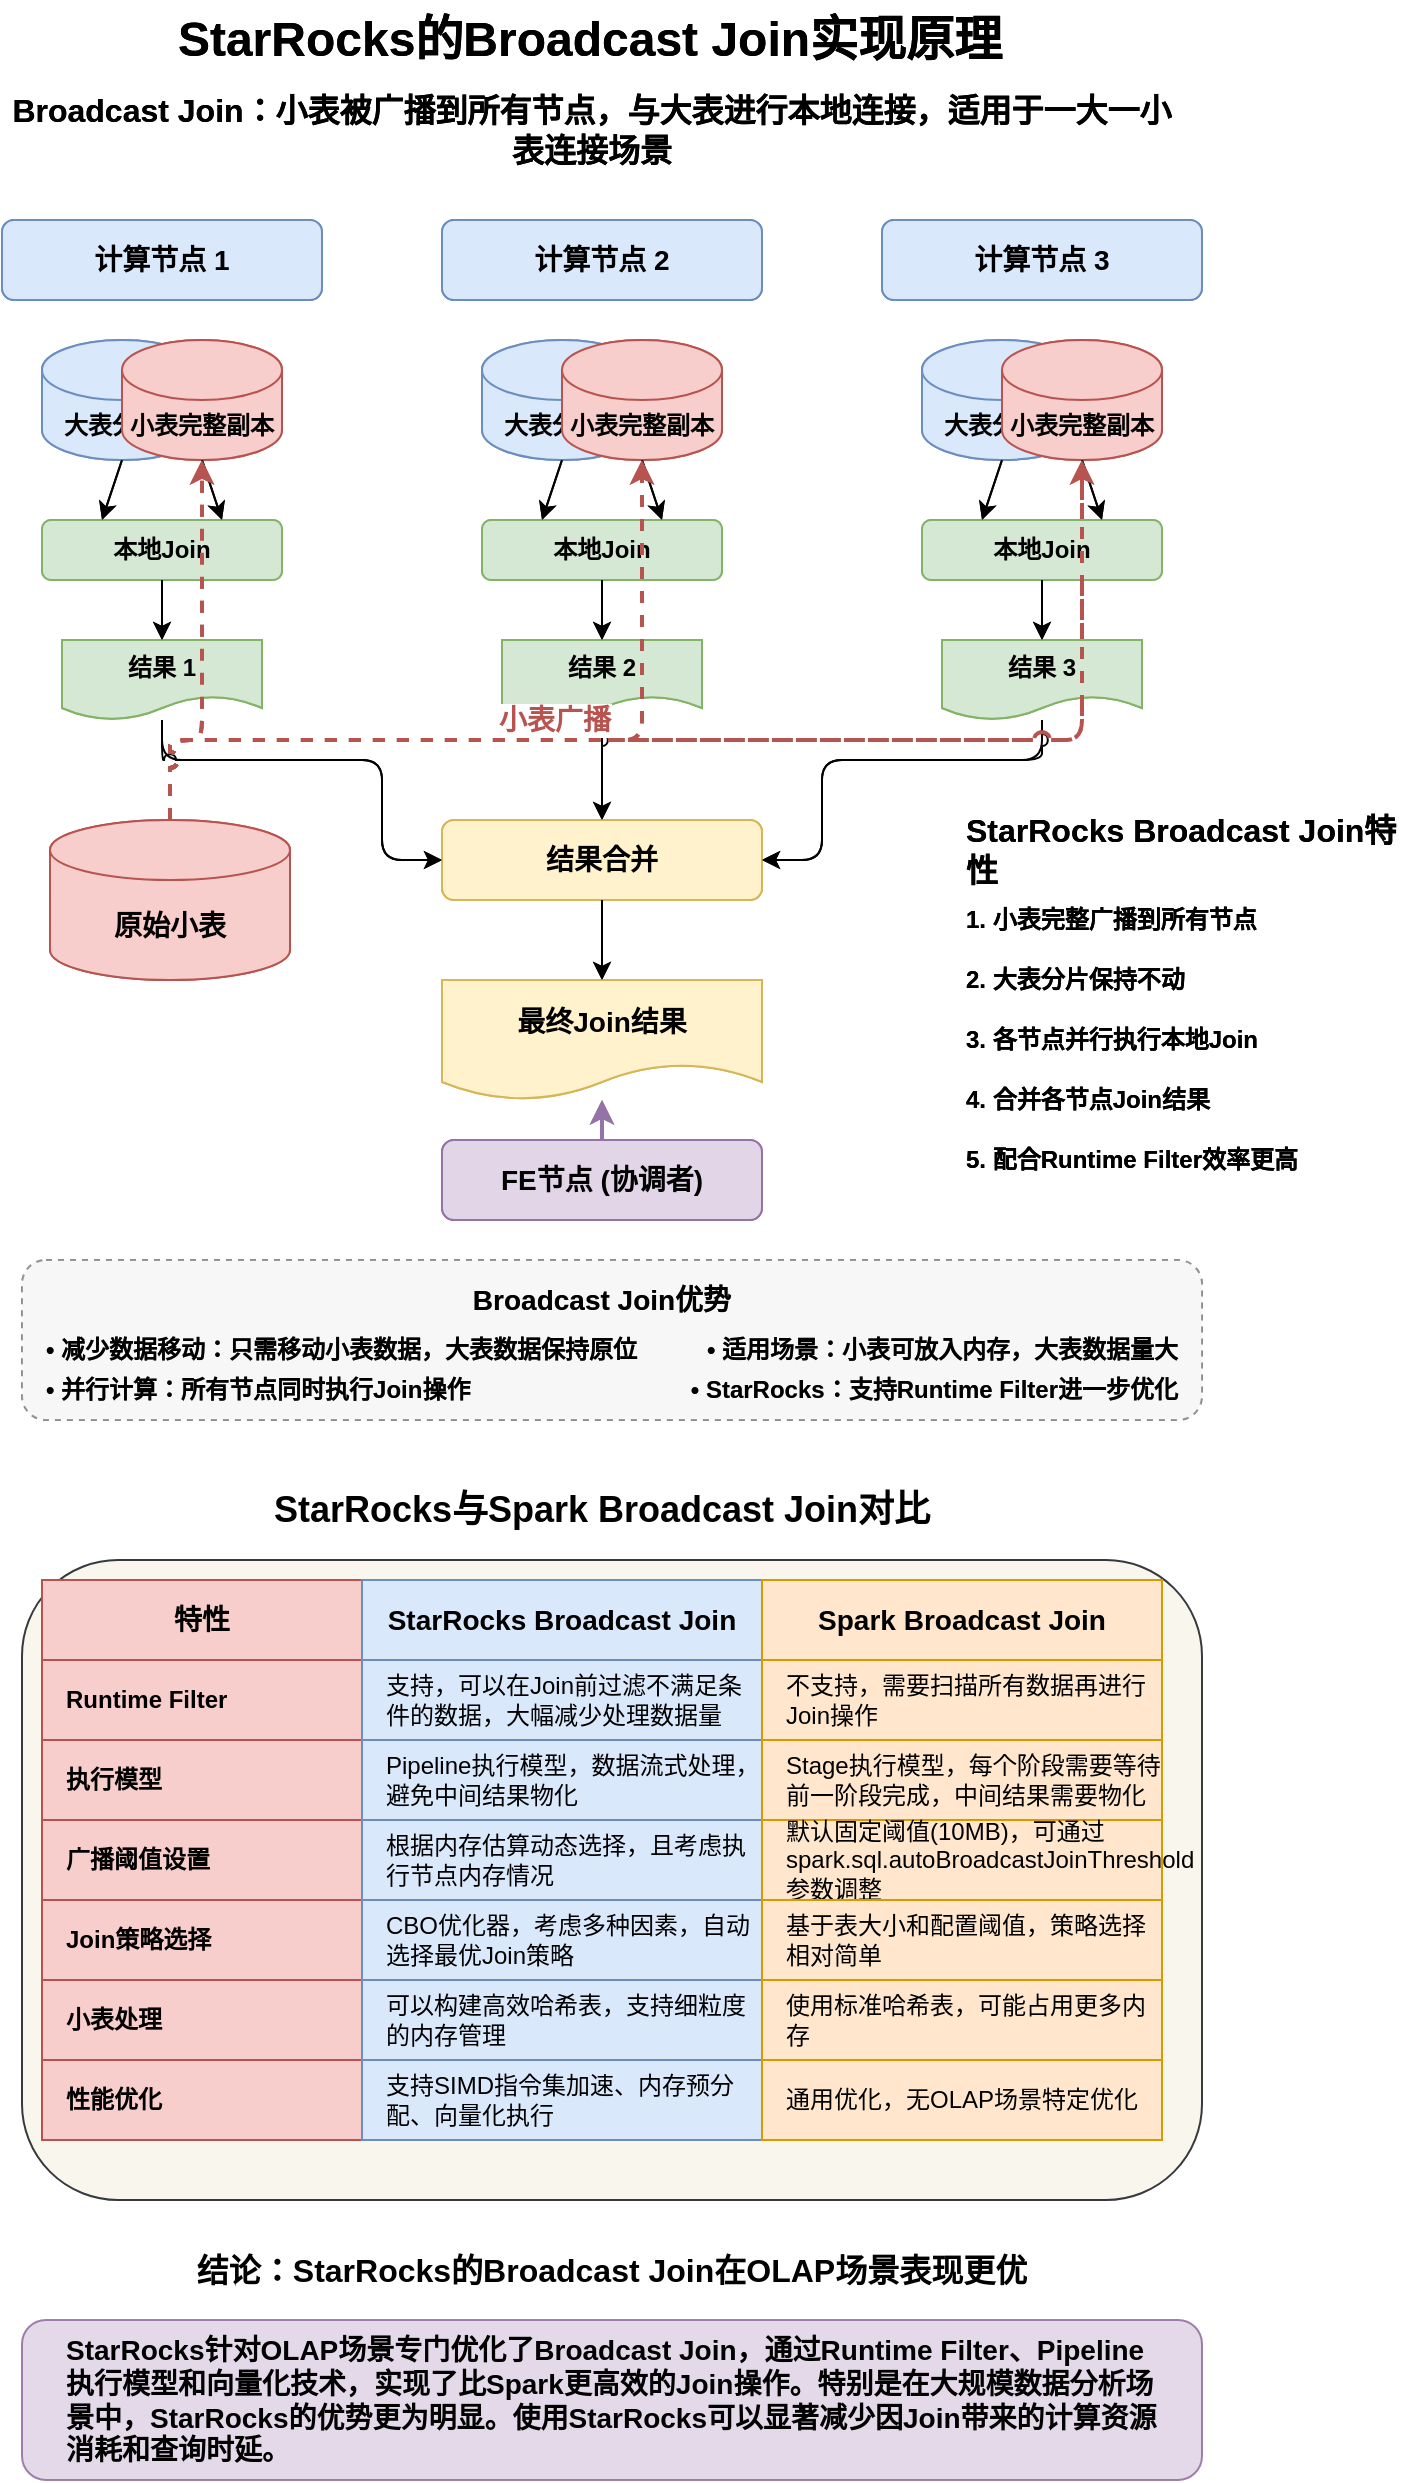 <mxfile version="26.1.1">
  <diagram name="第 1 页" id="f_q8jonJGMMDb7uvusDS">
    <mxGraphModel dx="1434" dy="738" grid="1" gridSize="10" guides="1" tooltips="1" connect="1" arrows="1" fold="1" page="1" pageScale="1" pageWidth="827" pageHeight="1169" math="0" shadow="0">
      <root>
        <mxCell id="0" />
        <mxCell id="1" parent="0" />
        <mxCell id="v4V2bk7UrZ35Li7XXG10-1" value="StarRocks的Broadcast Join实现原理" style="text;html=1;strokeColor=none;fillColor=none;align=center;verticalAlign=middle;whiteSpace=wrap;rounded=0;fontSize=24;fontStyle=1" vertex="1" parent="1">
          <mxGeometry x="164" y="30" width="500" height="40" as="geometry" />
        </mxCell>
        <mxCell id="v4V2bk7UrZ35Li7XXG10-2" value="Broadcast Join：小表被广播到所有节点，与大表进行本地连接，适用于一大一小表连接场景" style="text;html=1;strokeColor=none;fillColor=none;align=center;verticalAlign=middle;whiteSpace=wrap;rounded=0;fontSize=16;fontStyle=1" vertex="1" parent="1">
          <mxGeometry x="120" y="80" width="590" height="30" as="geometry" />
        </mxCell>
        <mxCell id="v4V2bk7UrZ35Li7XXG10-3" value="计算节点 1" style="rounded=1;whiteSpace=wrap;html=1;fillColor=#dae8fc;strokeColor=#6c8ebf;fontSize=14;fontStyle=1" vertex="1" parent="1">
          <mxGeometry x="120" y="140" width="160" height="40" as="geometry" />
        </mxCell>
        <mxCell id="v4V2bk7UrZ35Li7XXG10-4" value="大表分片 1" style="shape=cylinder3;whiteSpace=wrap;html=1;boundedLbl=1;backgroundOutline=1;size=15;fillColor=#dae8fc;strokeColor=#6c8ebf;fontSize=12;fontStyle=1" vertex="1" parent="1">
          <mxGeometry x="140" y="200" width="80" height="60" as="geometry" />
        </mxCell>
        <mxCell id="v4V2bk7UrZ35Li7XXG10-5" value="小表完整副本" style="shape=cylinder3;whiteSpace=wrap;html=1;boundedLbl=1;backgroundOutline=1;size=15;fillColor=#f8cecc;strokeColor=#b85450;fontSize=12;fontStyle=1" vertex="1" parent="1">
          <mxGeometry x="180" y="200" width="80" height="60" as="geometry" />
        </mxCell>
        <mxCell id="v4V2bk7UrZ35Li7XXG10-6" value="本地Join" style="rounded=1;whiteSpace=wrap;html=1;fillColor=#d5e8d4;strokeColor=#82b366;fontSize=12;fontStyle=1" vertex="1" parent="1">
          <mxGeometry x="140" y="290" width="120" height="30" as="geometry" />
        </mxCell>
        <mxCell id="v4V2bk7UrZ35Li7XXG10-7" value="结果 1" style="shape=document;whiteSpace=wrap;html=1;boundedLbl=1;fillColor=#d5e8d4;strokeColor=#82b366;fontSize=12;fontStyle=1" vertex="1" parent="1">
          <mxGeometry x="150" y="350" width="100" height="40" as="geometry" />
        </mxCell>
        <mxCell id="v4V2bk7UrZ35Li7XXG10-8" value="计算节点 2" style="rounded=1;whiteSpace=wrap;html=1;fillColor=#dae8fc;strokeColor=#6c8ebf;fontSize=14;fontStyle=1" vertex="1" parent="1">
          <mxGeometry x="340" y="140" width="160" height="40" as="geometry" />
        </mxCell>
        <mxCell id="v4V2bk7UrZ35Li7XXG10-9" value="大表分片 2" style="shape=cylinder3;whiteSpace=wrap;html=1;boundedLbl=1;backgroundOutline=1;size=15;fillColor=#dae8fc;strokeColor=#6c8ebf;fontSize=12;fontStyle=1" vertex="1" parent="1">
          <mxGeometry x="360" y="200" width="80" height="60" as="geometry" />
        </mxCell>
        <mxCell id="v4V2bk7UrZ35Li7XXG10-10" value="小表完整副本" style="shape=cylinder3;whiteSpace=wrap;html=1;boundedLbl=1;backgroundOutline=1;size=15;fillColor=#f8cecc;strokeColor=#b85450;fontSize=12;fontStyle=1" vertex="1" parent="1">
          <mxGeometry x="400" y="200" width="80" height="60" as="geometry" />
        </mxCell>
        <mxCell id="v4V2bk7UrZ35Li7XXG10-11" value="本地Join" style="rounded=1;whiteSpace=wrap;html=1;fillColor=#d5e8d4;strokeColor=#82b366;fontSize=12;fontStyle=1" vertex="1" parent="1">
          <mxGeometry x="360" y="290" width="120" height="30" as="geometry" />
        </mxCell>
        <mxCell id="v4V2bk7UrZ35Li7XXG10-12" value="结果 2" style="shape=document;whiteSpace=wrap;html=1;boundedLbl=1;fillColor=#d5e8d4;strokeColor=#82b366;fontSize=12;fontStyle=1" vertex="1" parent="1">
          <mxGeometry x="370" y="350" width="100" height="40" as="geometry" />
        </mxCell>
        <mxCell id="v4V2bk7UrZ35Li7XXG10-13" value="计算节点 3" style="rounded=1;whiteSpace=wrap;html=1;fillColor=#dae8fc;strokeColor=#6c8ebf;fontSize=14;fontStyle=1" vertex="1" parent="1">
          <mxGeometry x="560" y="140" width="160" height="40" as="geometry" />
        </mxCell>
        <mxCell id="v4V2bk7UrZ35Li7XXG10-14" value="大表分片 3" style="shape=cylinder3;whiteSpace=wrap;html=1;boundedLbl=1;backgroundOutline=1;size=15;fillColor=#dae8fc;strokeColor=#6c8ebf;fontSize=12;fontStyle=1" vertex="1" parent="1">
          <mxGeometry x="580" y="200" width="80" height="60" as="geometry" />
        </mxCell>
        <mxCell id="v4V2bk7UrZ35Li7XXG10-15" value="小表完整副本" style="shape=cylinder3;whiteSpace=wrap;html=1;boundedLbl=1;backgroundOutline=1;size=15;fillColor=#f8cecc;strokeColor=#b85450;fontSize=12;fontStyle=1" vertex="1" parent="1">
          <mxGeometry x="620" y="200" width="80" height="60" as="geometry" />
        </mxCell>
        <mxCell id="v4V2bk7UrZ35Li7XXG10-16" value="本地Join" style="rounded=1;whiteSpace=wrap;html=1;fillColor=#d5e8d4;strokeColor=#82b366;fontSize=12;fontStyle=1" vertex="1" parent="1">
          <mxGeometry x="580" y="290" width="120" height="30" as="geometry" />
        </mxCell>
        <mxCell id="v4V2bk7UrZ35Li7XXG10-17" value="结果 3" style="shape=document;whiteSpace=wrap;html=1;boundedLbl=1;fillColor=#d5e8d4;strokeColor=#82b366;fontSize=12;fontStyle=1" vertex="1" parent="1">
          <mxGeometry x="590" y="350" width="100" height="40" as="geometry" />
        </mxCell>
        <mxCell id="v4V2bk7UrZ35Li7XXG10-18" value="结果合并" style="rounded=1;whiteSpace=wrap;html=1;fillColor=#fff2cc;strokeColor=#d6b656;fontSize=14;fontStyle=1" vertex="1" parent="1">
          <mxGeometry x="340" y="440" width="160" height="40" as="geometry" />
        </mxCell>
        <mxCell id="v4V2bk7UrZ35Li7XXG10-19" value="最终Join结果" style="shape=document;whiteSpace=wrap;html=1;boundedLbl=1;fillColor=#fff2cc;strokeColor=#d6b656;fontSize=14;fontStyle=1" vertex="1" parent="1">
          <mxGeometry x="340" y="520" width="160" height="60" as="geometry" />
        </mxCell>
        <mxCell id="v4V2bk7UrZ35Li7XXG10-20" value="FE节点 (协调者)" style="rounded=1;whiteSpace=wrap;html=1;fillColor=#e1d5e7;strokeColor=#9673a6;fontSize=14;fontStyle=1" vertex="1" parent="1">
          <mxGeometry x="340" y="600" width="160" height="40" as="geometry" />
        </mxCell>
        <mxCell id="v4V2bk7UrZ35Li7XXG10-21" value="原始小表" style="shape=cylinder3;whiteSpace=wrap;html=1;boundedLbl=1;backgroundOutline=1;size=15;fillColor=#f8cecc;strokeColor=#b85450;fontSize=14;fontStyle=1" vertex="1" parent="1">
          <mxGeometry x="144" y="440" width="120" height="80" as="geometry" />
        </mxCell>
        <mxCell id="v4V2bk7UrZ35Li7XXG10-22" value="" style="endArrow=classic;html=1;rounded=1;exitX=0.5;exitY=1;exitDx=0;exitDy=0;exitPerimeter=0;entryX=0.25;entryY=0;entryDx=0;entryDy=0;jumpStyle=arc;jumpSize=6;" edge="1" source="v4V2bk7UrZ35Li7XXG10-4" target="v4V2bk7UrZ35Li7XXG10-6" parent="1">
          <mxGeometry width="50" height="50" relative="1" as="geometry">
            <mxPoint x="390" y="320" as="sourcePoint" />
            <mxPoint x="440" y="270" as="targetPoint" />
          </mxGeometry>
        </mxCell>
        <mxCell id="v4V2bk7UrZ35Li7XXG10-23" value="" style="endArrow=classic;html=1;rounded=1;exitX=0.5;exitY=1;exitDx=0;exitDy=0;exitPerimeter=0;entryX=0.75;entryY=0;entryDx=0;entryDy=0;jumpStyle=arc;jumpSize=6;" edge="1" source="v4V2bk7UrZ35Li7XXG10-5" target="v4V2bk7UrZ35Li7XXG10-6" parent="1">
          <mxGeometry width="50" height="50" relative="1" as="geometry">
            <mxPoint x="190" y="270" as="sourcePoint" />
            <mxPoint x="180" y="300" as="targetPoint" />
          </mxGeometry>
        </mxCell>
        <mxCell id="v4V2bk7UrZ35Li7XXG10-24" value="" style="endArrow=classic;html=1;rounded=1;exitX=0.5;exitY=1;exitDx=0;exitDy=0;entryX=0.5;entryY=0;entryDx=0;entryDy=0;jumpStyle=arc;jumpSize=6;" edge="1" source="v4V2bk7UrZ35Li7XXG10-6" target="v4V2bk7UrZ35Li7XXG10-7" parent="1">
          <mxGeometry width="50" height="50" relative="1" as="geometry">
            <mxPoint x="190" y="270" as="sourcePoint" />
            <mxPoint x="180" y="300" as="targetPoint" />
          </mxGeometry>
        </mxCell>
        <mxCell id="v4V2bk7UrZ35Li7XXG10-25" value="" style="endArrow=classic;html=1;rounded=1;exitX=0.5;exitY=1;exitDx=0;exitDy=0;exitPerimeter=0;entryX=0.25;entryY=0;entryDx=0;entryDy=0;jumpStyle=arc;jumpSize=6;" edge="1" source="v4V2bk7UrZ35Li7XXG10-9" target="v4V2bk7UrZ35Li7XXG10-11" parent="1">
          <mxGeometry width="50" height="50" relative="1" as="geometry">
            <mxPoint x="190" y="270" as="sourcePoint" />
            <mxPoint x="180" y="300" as="targetPoint" />
          </mxGeometry>
        </mxCell>
        <mxCell id="v4V2bk7UrZ35Li7XXG10-26" value="" style="endArrow=classic;html=1;rounded=1;exitX=0.5;exitY=1;exitDx=0;exitDy=0;exitPerimeter=0;entryX=0.75;entryY=0;entryDx=0;entryDy=0;jumpStyle=arc;jumpSize=6;" edge="1" source="v4V2bk7UrZ35Li7XXG10-10" target="v4V2bk7UrZ35Li7XXG10-11" parent="1">
          <mxGeometry width="50" height="50" relative="1" as="geometry">
            <mxPoint x="410" y="270" as="sourcePoint" />
            <mxPoint x="400" y="300" as="targetPoint" />
          </mxGeometry>
        </mxCell>
        <mxCell id="v4V2bk7UrZ35Li7XXG10-27" value="" style="endArrow=classic;html=1;rounded=1;exitX=0.5;exitY=1;exitDx=0;exitDy=0;entryX=0.5;entryY=0;entryDx=0;entryDy=0;jumpStyle=arc;jumpSize=6;" edge="1" source="v4V2bk7UrZ35Li7XXG10-11" target="v4V2bk7UrZ35Li7XXG10-12" parent="1">
          <mxGeometry width="50" height="50" relative="1" as="geometry">
            <mxPoint x="410" y="270" as="sourcePoint" />
            <mxPoint x="400" y="300" as="targetPoint" />
          </mxGeometry>
        </mxCell>
        <mxCell id="v4V2bk7UrZ35Li7XXG10-28" value="" style="endArrow=classic;html=1;rounded=1;exitX=0.5;exitY=1;exitDx=0;exitDy=0;exitPerimeter=0;entryX=0.25;entryY=0;entryDx=0;entryDy=0;jumpStyle=arc;jumpSize=6;" edge="1" source="v4V2bk7UrZ35Li7XXG10-14" target="v4V2bk7UrZ35Li7XXG10-16" parent="1">
          <mxGeometry width="50" height="50" relative="1" as="geometry">
            <mxPoint x="410" y="270" as="sourcePoint" />
            <mxPoint x="400" y="300" as="targetPoint" />
          </mxGeometry>
        </mxCell>
        <mxCell id="v4V2bk7UrZ35Li7XXG10-29" value="" style="endArrow=classic;html=1;rounded=1;exitX=0.5;exitY=1;exitDx=0;exitDy=0;exitPerimeter=0;entryX=0.75;entryY=0;entryDx=0;entryDy=0;jumpStyle=arc;jumpSize=6;" edge="1" source="v4V2bk7UrZ35Li7XXG10-15" target="v4V2bk7UrZ35Li7XXG10-16" parent="1">
          <mxGeometry width="50" height="50" relative="1" as="geometry">
            <mxPoint x="630" y="270" as="sourcePoint" />
            <mxPoint x="620" y="300" as="targetPoint" />
          </mxGeometry>
        </mxCell>
        <mxCell id="v4V2bk7UrZ35Li7XXG10-30" value="" style="endArrow=classic;html=1;rounded=1;exitX=0.5;exitY=1;exitDx=0;exitDy=0;entryX=0.5;entryY=0;entryDx=0;entryDy=0;jumpStyle=arc;jumpSize=6;" edge="1" source="v4V2bk7UrZ35Li7XXG10-16" target="v4V2bk7UrZ35Li7XXG10-17" parent="1">
          <mxGeometry width="50" height="50" relative="1" as="geometry">
            <mxPoint x="630" y="270" as="sourcePoint" />
            <mxPoint x="620" y="300" as="targetPoint" />
          </mxGeometry>
        </mxCell>
        <mxCell id="v4V2bk7UrZ35Li7XXG10-31" value="" style="endArrow=classic;html=1;rounded=1;exitX=0.5;exitY=1;exitDx=0;exitDy=0;entryX=0;entryY=0.5;entryDx=0;entryDy=0;jumpStyle=arc;jumpSize=6;edgeStyle=orthogonalEdgeStyle;" edge="1" source="v4V2bk7UrZ35Li7XXG10-7" target="v4V2bk7UrZ35Li7XXG10-18" parent="1">
          <mxGeometry width="50" height="50" relative="1" as="geometry">
            <mxPoint x="390" y="320" as="sourcePoint" />
            <mxPoint x="440" y="270" as="targetPoint" />
            <Array as="points">
              <mxPoint x="200" y="410" />
              <mxPoint x="310" y="410" />
              <mxPoint x="310" y="460" />
            </Array>
          </mxGeometry>
        </mxCell>
        <mxCell id="v4V2bk7UrZ35Li7XXG10-32" value="" style="endArrow=classic;html=1;rounded=1;exitX=0.5;exitY=1;exitDx=0;exitDy=0;entryX=0.5;entryY=0;entryDx=0;entryDy=0;jumpStyle=arc;jumpSize=6;" edge="1" source="v4V2bk7UrZ35Li7XXG10-12" target="v4V2bk7UrZ35Li7XXG10-18" parent="1">
          <mxGeometry width="50" height="50" relative="1" as="geometry">
            <mxPoint x="390" y="320" as="sourcePoint" />
            <mxPoint x="440" y="270" as="targetPoint" />
          </mxGeometry>
        </mxCell>
        <mxCell id="v4V2bk7UrZ35Li7XXG10-33" value="" style="endArrow=classic;html=1;rounded=1;exitX=0.5;exitY=1;exitDx=0;exitDy=0;entryX=1;entryY=0.5;entryDx=0;entryDy=0;jumpStyle=arc;jumpSize=6;edgeStyle=orthogonalEdgeStyle;" edge="1" source="v4V2bk7UrZ35Li7XXG10-17" target="v4V2bk7UrZ35Li7XXG10-18" parent="1">
          <mxGeometry width="50" height="50" relative="1" as="geometry">
            <mxPoint x="390" y="320" as="sourcePoint" />
            <mxPoint x="440" y="270" as="targetPoint" />
            <Array as="points">
              <mxPoint x="640" y="410" />
              <mxPoint x="530" y="410" />
              <mxPoint x="530" y="460" />
            </Array>
          </mxGeometry>
        </mxCell>
        <mxCell id="v4V2bk7UrZ35Li7XXG10-34" value="" style="endArrow=classic;html=1;rounded=1;exitX=0.5;exitY=1;exitDx=0;exitDy=0;entryX=0.5;entryY=0;entryDx=0;entryDy=0;jumpStyle=arc;jumpSize=6;" edge="1" source="v4V2bk7UrZ35Li7XXG10-18" target="v4V2bk7UrZ35Li7XXG10-19" parent="1">
          <mxGeometry width="50" height="50" relative="1" as="geometry">
            <mxPoint x="390" y="320" as="sourcePoint" />
            <mxPoint x="440" y="270" as="targetPoint" />
          </mxGeometry>
        </mxCell>
        <mxCell id="v4V2bk7UrZ35Li7XXG10-35" value="" style="endArrow=classic;html=1;rounded=1;exitX=0.5;exitY=0;exitDx=0;exitDy=0;exitPerimeter=0;entryX=0.5;entryY=1;entryDx=0;entryDy=0;entryPerimeter=0;jumpStyle=arc;jumpSize=6;edgeStyle=orthogonalEdgeStyle;strokeColor=#b85450;strokeWidth=2;dashed=1;" edge="1" source="v4V2bk7UrZ35Li7XXG10-21" target="v4V2bk7UrZ35Li7XXG10-5" parent="1">
          <mxGeometry width="50" height="50" relative="1" as="geometry">
            <mxPoint x="390" y="320" as="sourcePoint" />
            <mxPoint x="440" y="270" as="targetPoint" />
            <Array as="points">
              <mxPoint x="204" y="400" />
              <mxPoint x="220" y="400" />
            </Array>
          </mxGeometry>
        </mxCell>
        <mxCell id="v4V2bk7UrZ35Li7XXG10-36" value="" style="endArrow=classic;html=1;rounded=1;exitX=0.5;exitY=0;exitDx=0;exitDy=0;exitPerimeter=0;entryX=0.5;entryY=1;entryDx=0;entryDy=0;entryPerimeter=0;jumpStyle=arc;jumpSize=6;edgeStyle=orthogonalEdgeStyle;strokeColor=#b85450;strokeWidth=2;dashed=1;" edge="1" source="v4V2bk7UrZ35Li7XXG10-21" target="v4V2bk7UrZ35Li7XXG10-10" parent="1">
          <mxGeometry width="50" height="50" relative="1" as="geometry">
            <mxPoint x="390" y="320" as="sourcePoint" />
            <mxPoint x="440" y="270" as="targetPoint" />
            <Array as="points">
              <mxPoint x="204" y="400" />
              <mxPoint x="440" y="400" />
            </Array>
          </mxGeometry>
        </mxCell>
        <mxCell id="v4V2bk7UrZ35Li7XXG10-37" value="" style="endArrow=classic;html=1;rounded=1;exitX=0.5;exitY=0;exitDx=0;exitDy=0;exitPerimeter=0;entryX=0.5;entryY=1;entryDx=0;entryDy=0;entryPerimeter=0;jumpStyle=arc;jumpSize=6;edgeStyle=orthogonalEdgeStyle;strokeColor=#b85450;strokeWidth=2;dashed=1;" edge="1" source="v4V2bk7UrZ35Li7XXG10-21" target="v4V2bk7UrZ35Li7XXG10-15" parent="1">
          <mxGeometry width="50" height="50" relative="1" as="geometry">
            <mxPoint x="390" y="320" as="sourcePoint" />
            <mxPoint x="440" y="270" as="targetPoint" />
            <Array as="points">
              <mxPoint x="204" y="400" />
              <mxPoint x="660" y="400" />
            </Array>
          </mxGeometry>
        </mxCell>
        <mxCell id="v4V2bk7UrZ35Li7XXG10-38" value="小表广播" style="edgeLabel;html=1;align=center;verticalAlign=middle;resizable=0;points=[];fontSize=14;fontStyle=1;fontColor=#b85450;" vertex="1" connectable="0" parent="v4V2bk7UrZ35Li7XXG10-37">
          <mxGeometry x="0.126" y="-2" relative="1" as="geometry">
            <mxPoint x="-126" y="-12" as="offset" />
          </mxGeometry>
        </mxCell>
        <mxCell id="v4V2bk7UrZ35Li7XXG10-39" value="" style="endArrow=classic;html=1;rounded=1;exitX=0.5;exitY=0;exitDx=0;exitDy=0;entryX=0.5;entryY=1;entryDx=0;entryDy=0;jumpStyle=arc;jumpSize=6;strokeColor=#9673a6;strokeWidth=2;" edge="1" source="v4V2bk7UrZ35Li7XXG10-20" target="v4V2bk7UrZ35Li7XXG10-19" parent="1">
          <mxGeometry width="50" height="50" relative="1" as="geometry">
            <mxPoint x="390" y="320" as="sourcePoint" />
            <mxPoint x="440" y="270" as="targetPoint" />
          </mxGeometry>
        </mxCell>
        <mxCell id="v4V2bk7UrZ35Li7XXG10-40" value="StarRocks Broadcast Join特性" style="text;html=1;strokeColor=none;fillColor=none;align=left;verticalAlign=middle;whiteSpace=wrap;rounded=0;fontSize=16;fontStyle=1" vertex="1" parent="1">
          <mxGeometry x="600" y="440" width="220" height="30" as="geometry" />
        </mxCell>
        <mxCell id="v4V2bk7UrZ35Li7XXG10-41" value="1. 小表完整广播到所有节点" style="text;html=1;strokeColor=none;fillColor=none;align=left;verticalAlign=middle;whiteSpace=wrap;rounded=0;fontSize=12;fontStyle=1" vertex="1" parent="1">
          <mxGeometry x="600" y="480" width="220" height="20" as="geometry" />
        </mxCell>
        <mxCell id="v4V2bk7UrZ35Li7XXG10-42" value="2. 大表分片保持不动" style="text;html=1;strokeColor=none;fillColor=none;align=left;verticalAlign=middle;whiteSpace=wrap;rounded=0;fontSize=12;fontStyle=1" vertex="1" parent="1">
          <mxGeometry x="600" y="510" width="220" height="20" as="geometry" />
        </mxCell>
        <mxCell id="v4V2bk7UrZ35Li7XXG10-43" value="3. 各节点并行执行本地Join" style="text;html=1;strokeColor=none;fillColor=none;align=left;verticalAlign=middle;whiteSpace=wrap;rounded=0;fontSize=12;fontStyle=1" vertex="1" parent="1">
          <mxGeometry x="600" y="540" width="220" height="20" as="geometry" />
        </mxCell>
        <mxCell id="v4V2bk7UrZ35Li7XXG10-44" value="4. 合并各节点Join结果" style="text;html=1;strokeColor=none;fillColor=none;align=left;verticalAlign=middle;whiteSpace=wrap;rounded=0;fontSize=12;fontStyle=1" vertex="1" parent="1">
          <mxGeometry x="600" y="570" width="220" height="20" as="geometry" />
        </mxCell>
        <mxCell id="v4V2bk7UrZ35Li7XXG10-45" value="5. 配合Runtime Filter效率更高" style="text;html=1;strokeColor=none;fillColor=none;align=left;verticalAlign=middle;whiteSpace=wrap;rounded=0;fontSize=12;fontStyle=1" vertex="1" parent="1">
          <mxGeometry x="600" y="600" width="220" height="20" as="geometry" />
        </mxCell>
        <mxCell id="v4V2bk7UrZ35Li7XXG10-46" value="" style="rounded=1;whiteSpace=wrap;html=1;fillColor=#f5f5f5;strokeColor=#666666;fontSize=12;fontColor=#333333;dashed=1;strokeWidth=1;opacity=50;" vertex="1" parent="1">
          <mxGeometry x="130" y="660" width="590" height="80" as="geometry" />
        </mxCell>
        <mxCell id="v4V2bk7UrZ35Li7XXG10-47" value="Broadcast Join优势" style="text;html=1;strokeColor=none;fillColor=none;align=center;verticalAlign=middle;whiteSpace=wrap;rounded=0;fontSize=14;fontStyle=1" vertex="1" parent="1">
          <mxGeometry x="310" y="670" width="220" height="20" as="geometry" />
        </mxCell>
        <mxCell id="v4V2bk7UrZ35Li7XXG10-48" value="• 减少数据移动：只需移动小表数据，大表数据保持原位" style="text;html=1;strokeColor=none;fillColor=none;align=left;verticalAlign=middle;whiteSpace=wrap;rounded=0;fontSize=12;fontStyle=1" vertex="1" parent="1">
          <mxGeometry x="140" y="695" width="330" height="20" as="geometry" />
        </mxCell>
        <mxCell id="v4V2bk7UrZ35Li7XXG10-49" value="• 并行计算：所有节点同时执行Join操作" style="text;html=1;strokeColor=none;fillColor=none;align=left;verticalAlign=middle;whiteSpace=wrap;rounded=0;fontSize=12;fontStyle=1" vertex="1" parent="1">
          <mxGeometry x="140" y="715" width="330" height="20" as="geometry" />
        </mxCell>
        <mxCell id="v4V2bk7UrZ35Li7XXG10-50" value="• 适用场景：小表可放入内存，大表数据量大" style="text;html=1;strokeColor=none;fillColor=none;align=right;verticalAlign=middle;whiteSpace=wrap;rounded=0;fontSize=12;fontStyle=1" vertex="1" parent="1">
          <mxGeometry x="380" y="695" width="330" height="20" as="geometry" />
        </mxCell>
        <mxCell id="v4V2bk7UrZ35Li7XXG10-51" value="• StarRocks：支持Runtime Filter进一步优化" style="text;html=1;strokeColor=none;fillColor=none;align=right;verticalAlign=middle;whiteSpace=wrap;rounded=0;fontSize=12;fontStyle=1" vertex="1" parent="1">
          <mxGeometry x="380" y="715" width="330" height="20" as="geometry" />
        </mxCell>
        <mxCell id="v4V2bk7UrZ35Li7XXG10-52" value="StarRocks的Broadcast Join实现原理" style="text;html=1;strokeColor=none;fillColor=none;align=center;verticalAlign=middle;whiteSpace=wrap;rounded=0;fontSize=24;fontStyle=1" vertex="1" parent="1">
          <mxGeometry x="164" y="30" width="500" height="40" as="geometry" />
        </mxCell>
        <mxCell id="v4V2bk7UrZ35Li7XXG10-53" value="Broadcast Join：小表被广播到所有节点，与大表进行本地连接，适用于一大一小表连接场景" style="text;html=1;strokeColor=none;fillColor=none;align=center;verticalAlign=middle;whiteSpace=wrap;rounded=0;fontSize=16;fontStyle=1" vertex="1" parent="1">
          <mxGeometry x="120" y="80" width="590" height="30" as="geometry" />
        </mxCell>
        <mxCell id="v4V2bk7UrZ35Li7XXG10-54" value="计算节点 1" style="rounded=1;whiteSpace=wrap;html=1;fillColor=#dae8fc;strokeColor=#6c8ebf;fontSize=14;fontStyle=1" vertex="1" parent="1">
          <mxGeometry x="120" y="140" width="160" height="40" as="geometry" />
        </mxCell>
        <mxCell id="v4V2bk7UrZ35Li7XXG10-55" value="大表分片 1" style="shape=cylinder3;whiteSpace=wrap;html=1;boundedLbl=1;backgroundOutline=1;size=15;fillColor=#dae8fc;strokeColor=#6c8ebf;fontSize=12;fontStyle=1" vertex="1" parent="1">
          <mxGeometry x="140" y="200" width="80" height="60" as="geometry" />
        </mxCell>
        <mxCell id="v4V2bk7UrZ35Li7XXG10-56" value="小表完整副本" style="shape=cylinder3;whiteSpace=wrap;html=1;boundedLbl=1;backgroundOutline=1;size=15;fillColor=#f8cecc;strokeColor=#b85450;fontSize=12;fontStyle=1" vertex="1" parent="1">
          <mxGeometry x="180" y="200" width="80" height="60" as="geometry" />
        </mxCell>
        <mxCell id="v4V2bk7UrZ35Li7XXG10-57" value="本地Join" style="rounded=1;whiteSpace=wrap;html=1;fillColor=#d5e8d4;strokeColor=#82b366;fontSize=12;fontStyle=1" vertex="1" parent="1">
          <mxGeometry x="140" y="290" width="120" height="30" as="geometry" />
        </mxCell>
        <mxCell id="v4V2bk7UrZ35Li7XXG10-58" value="结果 1" style="shape=document;whiteSpace=wrap;html=1;boundedLbl=1;fillColor=#d5e8d4;strokeColor=#82b366;fontSize=12;fontStyle=1" vertex="1" parent="1">
          <mxGeometry x="150" y="350" width="100" height="40" as="geometry" />
        </mxCell>
        <mxCell id="v4V2bk7UrZ35Li7XXG10-59" value="计算节点 2" style="rounded=1;whiteSpace=wrap;html=1;fillColor=#dae8fc;strokeColor=#6c8ebf;fontSize=14;fontStyle=1" vertex="1" parent="1">
          <mxGeometry x="340" y="140" width="160" height="40" as="geometry" />
        </mxCell>
        <mxCell id="v4V2bk7UrZ35Li7XXG10-60" value="大表分片 2" style="shape=cylinder3;whiteSpace=wrap;html=1;boundedLbl=1;backgroundOutline=1;size=15;fillColor=#dae8fc;strokeColor=#6c8ebf;fontSize=12;fontStyle=1" vertex="1" parent="1">
          <mxGeometry x="360" y="200" width="80" height="60" as="geometry" />
        </mxCell>
        <mxCell id="v4V2bk7UrZ35Li7XXG10-61" value="小表完整副本" style="shape=cylinder3;whiteSpace=wrap;html=1;boundedLbl=1;backgroundOutline=1;size=15;fillColor=#f8cecc;strokeColor=#b85450;fontSize=12;fontStyle=1" vertex="1" parent="1">
          <mxGeometry x="400" y="200" width="80" height="60" as="geometry" />
        </mxCell>
        <mxCell id="v4V2bk7UrZ35Li7XXG10-62" value="本地Join" style="rounded=1;whiteSpace=wrap;html=1;fillColor=#d5e8d4;strokeColor=#82b366;fontSize=12;fontStyle=1" vertex="1" parent="1">
          <mxGeometry x="360" y="290" width="120" height="30" as="geometry" />
        </mxCell>
        <mxCell id="v4V2bk7UrZ35Li7XXG10-63" value="结果 2" style="shape=document;whiteSpace=wrap;html=1;boundedLbl=1;fillColor=#d5e8d4;strokeColor=#82b366;fontSize=12;fontStyle=1" vertex="1" parent="1">
          <mxGeometry x="370" y="350" width="100" height="40" as="geometry" />
        </mxCell>
        <mxCell id="v4V2bk7UrZ35Li7XXG10-64" value="计算节点 3" style="rounded=1;whiteSpace=wrap;html=1;fillColor=#dae8fc;strokeColor=#6c8ebf;fontSize=14;fontStyle=1" vertex="1" parent="1">
          <mxGeometry x="560" y="140" width="160" height="40" as="geometry" />
        </mxCell>
        <mxCell id="v4V2bk7UrZ35Li7XXG10-65" value="大表分片 3" style="shape=cylinder3;whiteSpace=wrap;html=1;boundedLbl=1;backgroundOutline=1;size=15;fillColor=#dae8fc;strokeColor=#6c8ebf;fontSize=12;fontStyle=1" vertex="1" parent="1">
          <mxGeometry x="580" y="200" width="80" height="60" as="geometry" />
        </mxCell>
        <mxCell id="v4V2bk7UrZ35Li7XXG10-66" value="小表完整副本" style="shape=cylinder3;whiteSpace=wrap;html=1;boundedLbl=1;backgroundOutline=1;size=15;fillColor=#f8cecc;strokeColor=#b85450;fontSize=12;fontStyle=1" vertex="1" parent="1">
          <mxGeometry x="620" y="200" width="80" height="60" as="geometry" />
        </mxCell>
        <mxCell id="v4V2bk7UrZ35Li7XXG10-67" value="本地Join" style="rounded=1;whiteSpace=wrap;html=1;fillColor=#d5e8d4;strokeColor=#82b366;fontSize=12;fontStyle=1" vertex="1" parent="1">
          <mxGeometry x="580" y="290" width="120" height="30" as="geometry" />
        </mxCell>
        <mxCell id="v4V2bk7UrZ35Li7XXG10-68" value="结果 3" style="shape=document;whiteSpace=wrap;html=1;boundedLbl=1;fillColor=#d5e8d4;strokeColor=#82b366;fontSize=12;fontStyle=1" vertex="1" parent="1">
          <mxGeometry x="590" y="350" width="100" height="40" as="geometry" />
        </mxCell>
        <mxCell id="v4V2bk7UrZ35Li7XXG10-69" value="结果合并" style="rounded=1;whiteSpace=wrap;html=1;fillColor=#fff2cc;strokeColor=#d6b656;fontSize=14;fontStyle=1" vertex="1" parent="1">
          <mxGeometry x="340" y="440" width="160" height="40" as="geometry" />
        </mxCell>
        <mxCell id="v4V2bk7UrZ35Li7XXG10-70" value="最终Join结果" style="shape=document;whiteSpace=wrap;html=1;boundedLbl=1;fillColor=#fff2cc;strokeColor=#d6b656;fontSize=14;fontStyle=1" vertex="1" parent="1">
          <mxGeometry x="340" y="520" width="160" height="60" as="geometry" />
        </mxCell>
        <mxCell id="v4V2bk7UrZ35Li7XXG10-71" value="FE节点 (协调者)" style="rounded=1;whiteSpace=wrap;html=1;fillColor=#e1d5e7;strokeColor=#9673a6;fontSize=14;fontStyle=1" vertex="1" parent="1">
          <mxGeometry x="340" y="600" width="160" height="40" as="geometry" />
        </mxCell>
        <mxCell id="v4V2bk7UrZ35Li7XXG10-72" value="原始小表" style="shape=cylinder3;whiteSpace=wrap;html=1;boundedLbl=1;backgroundOutline=1;size=15;fillColor=#f8cecc;strokeColor=#b85450;fontSize=14;fontStyle=1" vertex="1" parent="1">
          <mxGeometry x="144" y="440" width="120" height="80" as="geometry" />
        </mxCell>
        <mxCell id="v4V2bk7UrZ35Li7XXG10-73" value="" style="endArrow=classic;html=1;rounded=1;exitX=0.5;exitY=1;exitDx=0;exitDy=0;exitPerimeter=0;entryX=0.25;entryY=0;entryDx=0;entryDy=0;jumpStyle=arc;jumpSize=6;" edge="1" source="v4V2bk7UrZ35Li7XXG10-55" target="v4V2bk7UrZ35Li7XXG10-57" parent="1">
          <mxGeometry width="50" height="50" relative="1" as="geometry">
            <mxPoint x="390" y="320" as="sourcePoint" />
            <mxPoint x="440" y="270" as="targetPoint" />
          </mxGeometry>
        </mxCell>
        <mxCell id="v4V2bk7UrZ35Li7XXG10-74" value="" style="endArrow=classic;html=1;rounded=1;exitX=0.5;exitY=1;exitDx=0;exitDy=0;exitPerimeter=0;entryX=0.75;entryY=0;entryDx=0;entryDy=0;jumpStyle=arc;jumpSize=6;" edge="1" source="v4V2bk7UrZ35Li7XXG10-56" target="v4V2bk7UrZ35Li7XXG10-57" parent="1">
          <mxGeometry width="50" height="50" relative="1" as="geometry">
            <mxPoint x="190" y="270" as="sourcePoint" />
            <mxPoint x="180" y="300" as="targetPoint" />
          </mxGeometry>
        </mxCell>
        <mxCell id="v4V2bk7UrZ35Li7XXG10-75" value="" style="endArrow=classic;html=1;rounded=1;exitX=0.5;exitY=1;exitDx=0;exitDy=0;entryX=0.5;entryY=0;entryDx=0;entryDy=0;jumpStyle=arc;jumpSize=6;" edge="1" source="v4V2bk7UrZ35Li7XXG10-57" target="v4V2bk7UrZ35Li7XXG10-58" parent="1">
          <mxGeometry width="50" height="50" relative="1" as="geometry">
            <mxPoint x="190" y="270" as="sourcePoint" />
            <mxPoint x="180" y="300" as="targetPoint" />
          </mxGeometry>
        </mxCell>
        <mxCell id="v4V2bk7UrZ35Li7XXG10-76" value="" style="endArrow=classic;html=1;rounded=1;exitX=0.5;exitY=1;exitDx=0;exitDy=0;exitPerimeter=0;entryX=0.25;entryY=0;entryDx=0;entryDy=0;jumpStyle=arc;jumpSize=6;" edge="1" source="v4V2bk7UrZ35Li7XXG10-60" target="v4V2bk7UrZ35Li7XXG10-62" parent="1">
          <mxGeometry width="50" height="50" relative="1" as="geometry">
            <mxPoint x="190" y="270" as="sourcePoint" />
            <mxPoint x="180" y="300" as="targetPoint" />
          </mxGeometry>
        </mxCell>
        <mxCell id="v4V2bk7UrZ35Li7XXG10-77" value="" style="endArrow=classic;html=1;rounded=1;exitX=0.5;exitY=1;exitDx=0;exitDy=0;exitPerimeter=0;entryX=0.75;entryY=0;entryDx=0;entryDy=0;jumpStyle=arc;jumpSize=6;" edge="1" source="v4V2bk7UrZ35Li7XXG10-61" target="v4V2bk7UrZ35Li7XXG10-62" parent="1">
          <mxGeometry width="50" height="50" relative="1" as="geometry">
            <mxPoint x="410" y="270" as="sourcePoint" />
            <mxPoint x="400" y="300" as="targetPoint" />
          </mxGeometry>
        </mxCell>
        <mxCell id="v4V2bk7UrZ35Li7XXG10-78" value="" style="endArrow=classic;html=1;rounded=1;exitX=0.5;exitY=1;exitDx=0;exitDy=0;entryX=0.5;entryY=0;entryDx=0;entryDy=0;jumpStyle=arc;jumpSize=6;" edge="1" source="v4V2bk7UrZ35Li7XXG10-62" target="v4V2bk7UrZ35Li7XXG10-63" parent="1">
          <mxGeometry width="50" height="50" relative="1" as="geometry">
            <mxPoint x="410" y="270" as="sourcePoint" />
            <mxPoint x="400" y="300" as="targetPoint" />
          </mxGeometry>
        </mxCell>
        <mxCell id="v4V2bk7UrZ35Li7XXG10-79" value="" style="endArrow=classic;html=1;rounded=1;exitX=0.5;exitY=1;exitDx=0;exitDy=0;exitPerimeter=0;entryX=0.25;entryY=0;entryDx=0;entryDy=0;jumpStyle=arc;jumpSize=6;" edge="1" source="v4V2bk7UrZ35Li7XXG10-65" target="v4V2bk7UrZ35Li7XXG10-67" parent="1">
          <mxGeometry width="50" height="50" relative="1" as="geometry">
            <mxPoint x="410" y="270" as="sourcePoint" />
            <mxPoint x="400" y="300" as="targetPoint" />
          </mxGeometry>
        </mxCell>
        <mxCell id="v4V2bk7UrZ35Li7XXG10-80" value="" style="endArrow=classic;html=1;rounded=1;exitX=0.5;exitY=1;exitDx=0;exitDy=0;exitPerimeter=0;entryX=0.75;entryY=0;entryDx=0;entryDy=0;jumpStyle=arc;jumpSize=6;" edge="1" source="v4V2bk7UrZ35Li7XXG10-66" target="v4V2bk7UrZ35Li7XXG10-67" parent="1">
          <mxGeometry width="50" height="50" relative="1" as="geometry">
            <mxPoint x="630" y="270" as="sourcePoint" />
            <mxPoint x="620" y="300" as="targetPoint" />
          </mxGeometry>
        </mxCell>
        <mxCell id="v4V2bk7UrZ35Li7XXG10-81" value="" style="endArrow=classic;html=1;rounded=1;exitX=0.5;exitY=1;exitDx=0;exitDy=0;entryX=0.5;entryY=0;entryDx=0;entryDy=0;jumpStyle=arc;jumpSize=6;" edge="1" source="v4V2bk7UrZ35Li7XXG10-67" target="v4V2bk7UrZ35Li7XXG10-68" parent="1">
          <mxGeometry width="50" height="50" relative="1" as="geometry">
            <mxPoint x="630" y="270" as="sourcePoint" />
            <mxPoint x="620" y="300" as="targetPoint" />
          </mxGeometry>
        </mxCell>
        <mxCell id="v4V2bk7UrZ35Li7XXG10-82" value="" style="endArrow=classic;html=1;rounded=1;exitX=0.5;exitY=1;exitDx=0;exitDy=0;entryX=0;entryY=0.5;entryDx=0;entryDy=0;jumpStyle=arc;jumpSize=6;edgeStyle=orthogonalEdgeStyle;" edge="1" source="v4V2bk7UrZ35Li7XXG10-58" target="v4V2bk7UrZ35Li7XXG10-69" parent="1">
          <mxGeometry width="50" height="50" relative="1" as="geometry">
            <mxPoint x="390" y="320" as="sourcePoint" />
            <mxPoint x="440" y="270" as="targetPoint" />
            <Array as="points">
              <mxPoint x="200" y="410" />
              <mxPoint x="310" y="410" />
              <mxPoint x="310" y="460" />
            </Array>
          </mxGeometry>
        </mxCell>
        <mxCell id="v4V2bk7UrZ35Li7XXG10-83" value="" style="endArrow=classic;html=1;rounded=1;exitX=0.5;exitY=1;exitDx=0;exitDy=0;entryX=0.5;entryY=0;entryDx=0;entryDy=0;jumpStyle=arc;jumpSize=6;" edge="1" source="v4V2bk7UrZ35Li7XXG10-63" target="v4V2bk7UrZ35Li7XXG10-69" parent="1">
          <mxGeometry width="50" height="50" relative="1" as="geometry">
            <mxPoint x="390" y="320" as="sourcePoint" />
            <mxPoint x="440" y="270" as="targetPoint" />
          </mxGeometry>
        </mxCell>
        <mxCell id="v4V2bk7UrZ35Li7XXG10-84" value="" style="endArrow=classic;html=1;rounded=1;exitX=0.5;exitY=1;exitDx=0;exitDy=0;entryX=1;entryY=0.5;entryDx=0;entryDy=0;jumpStyle=arc;jumpSize=6;edgeStyle=orthogonalEdgeStyle;" edge="1" source="v4V2bk7UrZ35Li7XXG10-68" target="v4V2bk7UrZ35Li7XXG10-69" parent="1">
          <mxGeometry width="50" height="50" relative="1" as="geometry">
            <mxPoint x="390" y="320" as="sourcePoint" />
            <mxPoint x="440" y="270" as="targetPoint" />
            <Array as="points">
              <mxPoint x="640" y="410" />
              <mxPoint x="530" y="410" />
              <mxPoint x="530" y="460" />
            </Array>
          </mxGeometry>
        </mxCell>
        <mxCell id="v4V2bk7UrZ35Li7XXG10-85" value="" style="endArrow=classic;html=1;rounded=1;exitX=0.5;exitY=1;exitDx=0;exitDy=0;entryX=0.5;entryY=0;entryDx=0;entryDy=0;jumpStyle=arc;jumpSize=6;" edge="1" source="v4V2bk7UrZ35Li7XXG10-69" target="v4V2bk7UrZ35Li7XXG10-70" parent="1">
          <mxGeometry width="50" height="50" relative="1" as="geometry">
            <mxPoint x="390" y="320" as="sourcePoint" />
            <mxPoint x="440" y="270" as="targetPoint" />
          </mxGeometry>
        </mxCell>
        <mxCell id="v4V2bk7UrZ35Li7XXG10-86" value="" style="endArrow=classic;html=1;rounded=1;exitX=0.5;exitY=0;exitDx=0;exitDy=0;exitPerimeter=0;entryX=0.5;entryY=1;entryDx=0;entryDy=0;entryPerimeter=0;jumpStyle=arc;jumpSize=6;edgeStyle=orthogonalEdgeStyle;strokeColor=#b85450;strokeWidth=2;dashed=1;" edge="1" source="v4V2bk7UrZ35Li7XXG10-72" target="v4V2bk7UrZ35Li7XXG10-56" parent="1">
          <mxGeometry width="50" height="50" relative="1" as="geometry">
            <mxPoint x="390" y="320" as="sourcePoint" />
            <mxPoint x="440" y="270" as="targetPoint" />
            <Array as="points">
              <mxPoint x="204" y="400" />
              <mxPoint x="220" y="400" />
            </Array>
          </mxGeometry>
        </mxCell>
        <mxCell id="v4V2bk7UrZ35Li7XXG10-87" value="" style="endArrow=classic;html=1;rounded=1;exitX=0.5;exitY=0;exitDx=0;exitDy=0;exitPerimeter=0;entryX=0.5;entryY=1;entryDx=0;entryDy=0;entryPerimeter=0;jumpStyle=arc;jumpSize=6;edgeStyle=orthogonalEdgeStyle;strokeColor=#b85450;strokeWidth=2;dashed=1;" edge="1" source="v4V2bk7UrZ35Li7XXG10-72" target="v4V2bk7UrZ35Li7XXG10-61" parent="1">
          <mxGeometry width="50" height="50" relative="1" as="geometry">
            <mxPoint x="390" y="320" as="sourcePoint" />
            <mxPoint x="440" y="270" as="targetPoint" />
            <Array as="points">
              <mxPoint x="204" y="400" />
              <mxPoint x="440" y="400" />
            </Array>
          </mxGeometry>
        </mxCell>
        <mxCell id="v4V2bk7UrZ35Li7XXG10-88" value="" style="endArrow=classic;html=1;rounded=1;exitX=0.5;exitY=0;exitDx=0;exitDy=0;exitPerimeter=0;entryX=0.5;entryY=1;entryDx=0;entryDy=0;entryPerimeter=0;jumpStyle=arc;jumpSize=6;edgeStyle=orthogonalEdgeStyle;strokeColor=#b85450;strokeWidth=2;dashed=1;" edge="1" source="v4V2bk7UrZ35Li7XXG10-72" target="v4V2bk7UrZ35Li7XXG10-66" parent="1">
          <mxGeometry width="50" height="50" relative="1" as="geometry">
            <mxPoint x="390" y="320" as="sourcePoint" />
            <mxPoint x="440" y="270" as="targetPoint" />
            <Array as="points">
              <mxPoint x="204" y="400" />
              <mxPoint x="660" y="400" />
            </Array>
          </mxGeometry>
        </mxCell>
        <mxCell id="v4V2bk7UrZ35Li7XXG10-89" value="小表广播" style="edgeLabel;html=1;align=center;verticalAlign=middle;resizable=0;points=[];fontSize=14;fontStyle=1;fontColor=#b85450;" vertex="1" connectable="0" parent="v4V2bk7UrZ35Li7XXG10-88">
          <mxGeometry x="0.126" y="-2" relative="1" as="geometry">
            <mxPoint x="-126" y="-12" as="offset" />
          </mxGeometry>
        </mxCell>
        <mxCell id="v4V2bk7UrZ35Li7XXG10-90" value="" style="endArrow=classic;html=1;rounded=1;exitX=0.5;exitY=0;exitDx=0;exitDy=0;entryX=0.5;entryY=1;entryDx=0;entryDy=0;jumpStyle=arc;jumpSize=6;strokeColor=#9673a6;strokeWidth=2;" edge="1" source="v4V2bk7UrZ35Li7XXG10-71" target="v4V2bk7UrZ35Li7XXG10-70" parent="1">
          <mxGeometry width="50" height="50" relative="1" as="geometry">
            <mxPoint x="390" y="320" as="sourcePoint" />
            <mxPoint x="440" y="270" as="targetPoint" />
          </mxGeometry>
        </mxCell>
        <mxCell id="v4V2bk7UrZ35Li7XXG10-91" value="StarRocks Broadcast Join特性" style="text;html=1;strokeColor=none;fillColor=none;align=left;verticalAlign=middle;whiteSpace=wrap;rounded=0;fontSize=16;fontStyle=1" vertex="1" parent="1">
          <mxGeometry x="600" y="440" width="220" height="30" as="geometry" />
        </mxCell>
        <mxCell id="v4V2bk7UrZ35Li7XXG10-92" value="1. 小表完整广播到所有节点" style="text;html=1;strokeColor=none;fillColor=none;align=left;verticalAlign=middle;whiteSpace=wrap;rounded=0;fontSize=12;fontStyle=1" vertex="1" parent="1">
          <mxGeometry x="600" y="480" width="220" height="20" as="geometry" />
        </mxCell>
        <mxCell id="v4V2bk7UrZ35Li7XXG10-93" value="2. 大表分片保持不动" style="text;html=1;strokeColor=none;fillColor=none;align=left;verticalAlign=middle;whiteSpace=wrap;rounded=0;fontSize=12;fontStyle=1" vertex="1" parent="1">
          <mxGeometry x="600" y="510" width="220" height="20" as="geometry" />
        </mxCell>
        <mxCell id="v4V2bk7UrZ35Li7XXG10-94" value="3. 各节点并行执行本地Join" style="text;html=1;strokeColor=none;fillColor=none;align=left;verticalAlign=middle;whiteSpace=wrap;rounded=0;fontSize=12;fontStyle=1" vertex="1" parent="1">
          <mxGeometry x="600" y="540" width="220" height="20" as="geometry" />
        </mxCell>
        <mxCell id="v4V2bk7UrZ35Li7XXG10-95" value="4. 合并各节点Join结果" style="text;html=1;strokeColor=none;fillColor=none;align=left;verticalAlign=middle;whiteSpace=wrap;rounded=0;fontSize=12;fontStyle=1" vertex="1" parent="1">
          <mxGeometry x="600" y="570" width="220" height="20" as="geometry" />
        </mxCell>
        <mxCell id="v4V2bk7UrZ35Li7XXG10-96" value="5. 配合Runtime Filter效率更高" style="text;html=1;strokeColor=none;fillColor=none;align=left;verticalAlign=middle;whiteSpace=wrap;rounded=0;fontSize=12;fontStyle=1" vertex="1" parent="1">
          <mxGeometry x="600" y="600" width="220" height="20" as="geometry" />
        </mxCell>
        <mxCell id="v4V2bk7UrZ35Li7XXG10-97" value="" style="rounded=1;whiteSpace=wrap;html=1;fillColor=#f5f5f5;strokeColor=#666666;fontSize=12;fontColor=#333333;dashed=1;strokeWidth=1;opacity=50;" vertex="1" parent="1">
          <mxGeometry x="130" y="660" width="590" height="80" as="geometry" />
        </mxCell>
        <mxCell id="v4V2bk7UrZ35Li7XXG10-98" value="Broadcast Join优势" style="text;html=1;strokeColor=none;fillColor=none;align=center;verticalAlign=middle;whiteSpace=wrap;rounded=0;fontSize=14;fontStyle=1" vertex="1" parent="1">
          <mxGeometry x="310" y="670" width="220" height="20" as="geometry" />
        </mxCell>
        <mxCell id="v4V2bk7UrZ35Li7XXG10-99" value="• 减少数据移动：只需移动小表数据，大表数据保持原位" style="text;html=1;strokeColor=none;fillColor=none;align=left;verticalAlign=middle;whiteSpace=wrap;rounded=0;fontSize=12;fontStyle=1" vertex="1" parent="1">
          <mxGeometry x="140" y="695" width="330" height="20" as="geometry" />
        </mxCell>
        <mxCell id="v4V2bk7UrZ35Li7XXG10-100" value="• 并行计算：所有节点同时执行Join操作" style="text;html=1;strokeColor=none;fillColor=none;align=left;verticalAlign=middle;whiteSpace=wrap;rounded=0;fontSize=12;fontStyle=1" vertex="1" parent="1">
          <mxGeometry x="140" y="715" width="330" height="20" as="geometry" />
        </mxCell>
        <mxCell id="v4V2bk7UrZ35Li7XXG10-101" value="• 适用场景：小表可放入内存，大表数据量大" style="text;html=1;strokeColor=none;fillColor=none;align=right;verticalAlign=middle;whiteSpace=wrap;rounded=0;fontSize=12;fontStyle=1" vertex="1" parent="1">
          <mxGeometry x="380" y="695" width="330" height="20" as="geometry" />
        </mxCell>
        <mxCell id="v4V2bk7UrZ35Li7XXG10-102" value="• StarRocks：支持Runtime Filter进一步优化" style="text;html=1;strokeColor=none;fillColor=none;align=right;verticalAlign=middle;whiteSpace=wrap;rounded=0;fontSize=12;fontStyle=1" vertex="1" parent="1">
          <mxGeometry x="380" y="715" width="330" height="20" as="geometry" />
        </mxCell>
        <mxCell id="v4V2bk7UrZ35Li7XXG10-103" value="StarRocks与Spark Broadcast Join对比" style="text;html=1;strokeColor=none;fillColor=none;align=center;verticalAlign=middle;whiteSpace=wrap;rounded=0;fontSize=18;fontStyle=1" vertex="1" parent="1">
          <mxGeometry x="210" y="770" width="420" height="30" as="geometry" />
        </mxCell>
        <mxCell id="v4V2bk7UrZ35Li7XXG10-104" value="" style="rounded=1;whiteSpace=wrap;html=1;fillColor=#f9f7ed;strokeColor=#36393d;fontSize=12;dashed=0;strokeWidth=1;" vertex="1" parent="1">
          <mxGeometry x="130" y="810" width="590" height="320" as="geometry" />
        </mxCell>
        <mxCell id="v4V2bk7UrZ35Li7XXG10-105" value="特性" style="rounded=0;whiteSpace=wrap;html=1;fillColor=#f8cecc;strokeColor=#b85450;fontSize=14;fontStyle=1" vertex="1" parent="1">
          <mxGeometry x="140" y="820" width="160" height="40" as="geometry" />
        </mxCell>
        <mxCell id="v4V2bk7UrZ35Li7XXG10-106" value="StarRocks Broadcast Join" style="rounded=0;whiteSpace=wrap;html=1;fillColor=#dae8fc;strokeColor=#6c8ebf;fontSize=14;fontStyle=1" vertex="1" parent="1">
          <mxGeometry x="300" y="820" width="200" height="40" as="geometry" />
        </mxCell>
        <mxCell id="v4V2bk7UrZ35Li7XXG10-107" value="Spark Broadcast Join" style="rounded=0;whiteSpace=wrap;html=1;fillColor=#ffe6cc;strokeColor=#d79b00;fontSize=14;fontStyle=1" vertex="1" parent="1">
          <mxGeometry x="500" y="820" width="200" height="40" as="geometry" />
        </mxCell>
        <mxCell id="v4V2bk7UrZ35Li7XXG10-108" value="Runtime Filter" style="rounded=0;whiteSpace=wrap;html=1;fillColor=#f8cecc;strokeColor=#b85450;fontSize=12;fontStyle=1;align=left;spacingLeft=10;" vertex="1" parent="1">
          <mxGeometry x="140" y="860" width="160" height="40" as="geometry" />
        </mxCell>
        <mxCell id="v4V2bk7UrZ35Li7XXG10-109" value="支持，可以在Join前过滤不满足条件的数据，大幅减少处理数据量" style="rounded=0;whiteSpace=wrap;html=1;fillColor=#dae8fc;strokeColor=#6c8ebf;fontSize=12;align=left;spacingLeft=10;" vertex="1" parent="1">
          <mxGeometry x="300" y="860" width="200" height="40" as="geometry" />
        </mxCell>
        <mxCell id="v4V2bk7UrZ35Li7XXG10-110" value="不支持，需要扫描所有数据再进行Join操作" style="rounded=0;whiteSpace=wrap;html=1;fillColor=#ffe6cc;strokeColor=#d79b00;fontSize=12;align=left;spacingLeft=10;" vertex="1" parent="1">
          <mxGeometry x="500" y="860" width="200" height="40" as="geometry" />
        </mxCell>
        <mxCell id="v4V2bk7UrZ35Li7XXG10-111" value="执行模型" style="rounded=0;whiteSpace=wrap;html=1;fillColor=#f8cecc;strokeColor=#b85450;fontSize=12;fontStyle=1;align=left;spacingLeft=10;" vertex="1" parent="1">
          <mxGeometry x="140" y="900" width="160" height="40" as="geometry" />
        </mxCell>
        <mxCell id="v4V2bk7UrZ35Li7XXG10-112" value="Pipeline执行模型，数据流式处理，避免中间结果物化" style="rounded=0;whiteSpace=wrap;html=1;fillColor=#dae8fc;strokeColor=#6c8ebf;fontSize=12;align=left;spacingLeft=10;" vertex="1" parent="1">
          <mxGeometry x="300" y="900" width="200" height="40" as="geometry" />
        </mxCell>
        <mxCell id="v4V2bk7UrZ35Li7XXG10-113" value="Stage执行模型，每个阶段需要等待前一阶段完成，中间结果需要物化" style="rounded=0;whiteSpace=wrap;html=1;fillColor=#ffe6cc;strokeColor=#d79b00;fontSize=12;align=left;spacingLeft=10;" vertex="1" parent="1">
          <mxGeometry x="500" y="900" width="200" height="40" as="geometry" />
        </mxCell>
        <mxCell id="v4V2bk7UrZ35Li7XXG10-114" value="广播阈值设置" style="rounded=0;whiteSpace=wrap;html=1;fillColor=#f8cecc;strokeColor=#b85450;fontSize=12;fontStyle=1;align=left;spacingLeft=10;" vertex="1" parent="1">
          <mxGeometry x="140" y="940" width="160" height="40" as="geometry" />
        </mxCell>
        <mxCell id="v4V2bk7UrZ35Li7XXG10-115" value="根据内存估算动态选择，且考虑执行节点内存情况" style="rounded=0;whiteSpace=wrap;html=1;fillColor=#dae8fc;strokeColor=#6c8ebf;fontSize=12;align=left;spacingLeft=10;" vertex="1" parent="1">
          <mxGeometry x="300" y="940" width="200" height="40" as="geometry" />
        </mxCell>
        <mxCell id="v4V2bk7UrZ35Li7XXG10-116" value="默认固定阈值(10MB)，可通过spark.sql.autoBroadcastJoinThreshold参数调整" style="rounded=0;whiteSpace=wrap;html=1;fillColor=#ffe6cc;strokeColor=#d79b00;fontSize=12;align=left;spacingLeft=10;" vertex="1" parent="1">
          <mxGeometry x="500" y="940" width="200" height="40" as="geometry" />
        </mxCell>
        <mxCell id="v4V2bk7UrZ35Li7XXG10-117" value="Join策略选择" style="rounded=0;whiteSpace=wrap;html=1;fillColor=#f8cecc;strokeColor=#b85450;fontSize=12;fontStyle=1;align=left;spacingLeft=10;" vertex="1" parent="1">
          <mxGeometry x="140" y="980" width="160" height="40" as="geometry" />
        </mxCell>
        <mxCell id="v4V2bk7UrZ35Li7XXG10-118" value="CBO优化器，考虑多种因素，自动选择最优Join策略" style="rounded=0;whiteSpace=wrap;html=1;fillColor=#dae8fc;strokeColor=#6c8ebf;fontSize=12;align=left;spacingLeft=10;" vertex="1" parent="1">
          <mxGeometry x="300" y="980" width="200" height="40" as="geometry" />
        </mxCell>
        <mxCell id="v4V2bk7UrZ35Li7XXG10-119" value="基于表大小和配置阈值，策略选择相对简单" style="rounded=0;whiteSpace=wrap;html=1;fillColor=#ffe6cc;strokeColor=#d79b00;fontSize=12;align=left;spacingLeft=10;" vertex="1" parent="1">
          <mxGeometry x="500" y="980" width="200" height="40" as="geometry" />
        </mxCell>
        <mxCell id="v4V2bk7UrZ35Li7XXG10-120" value="小表处理" style="rounded=0;whiteSpace=wrap;html=1;fillColor=#f8cecc;strokeColor=#b85450;fontSize=12;fontStyle=1;align=left;spacingLeft=10;" vertex="1" parent="1">
          <mxGeometry x="140" y="1020" width="160" height="40" as="geometry" />
        </mxCell>
        <mxCell id="v4V2bk7UrZ35Li7XXG10-121" value="可以构建高效哈希表，支持细粒度的内存管理" style="rounded=0;whiteSpace=wrap;html=1;fillColor=#dae8fc;strokeColor=#6c8ebf;fontSize=12;align=left;spacingLeft=10;" vertex="1" parent="1">
          <mxGeometry x="300" y="1020" width="200" height="40" as="geometry" />
        </mxCell>
        <mxCell id="v4V2bk7UrZ35Li7XXG10-122" value="使用标准哈希表，可能占用更多内存" style="rounded=0;whiteSpace=wrap;html=1;fillColor=#ffe6cc;strokeColor=#d79b00;fontSize=12;align=left;spacingLeft=10;" vertex="1" parent="1">
          <mxGeometry x="500" y="1020" width="200" height="40" as="geometry" />
        </mxCell>
        <mxCell id="v4V2bk7UrZ35Li7XXG10-123" value="性能优化" style="rounded=0;whiteSpace=wrap;html=1;fillColor=#f8cecc;strokeColor=#b85450;fontSize=12;fontStyle=1;align=left;spacingLeft=10;" vertex="1" parent="1">
          <mxGeometry x="140" y="1060" width="160" height="40" as="geometry" />
        </mxCell>
        <mxCell id="v4V2bk7UrZ35Li7XXG10-124" value="支持SIMD指令集加速、内存预分配、向量化执行" style="rounded=0;whiteSpace=wrap;html=1;fillColor=#dae8fc;strokeColor=#6c8ebf;fontSize=12;align=left;spacingLeft=10;" vertex="1" parent="1">
          <mxGeometry x="300" y="1060" width="200" height="40" as="geometry" />
        </mxCell>
        <mxCell id="v4V2bk7UrZ35Li7XXG10-125" value="通用优化，无OLAP场景特定优化" style="rounded=0;whiteSpace=wrap;html=1;fillColor=#ffe6cc;strokeColor=#d79b00;fontSize=12;align=left;spacingLeft=10;" vertex="1" parent="1">
          <mxGeometry x="500" y="1060" width="200" height="40" as="geometry" />
        </mxCell>
        <mxCell id="v4V2bk7UrZ35Li7XXG10-126" value="结论：StarRocks的Broadcast Join在OLAP场景表现更优" style="text;html=1;strokeColor=none;fillColor=none;align=center;verticalAlign=middle;whiteSpace=wrap;rounded=0;fontSize=16;fontStyle=1" vertex="1" parent="1">
          <mxGeometry x="130" y="1150" width="590" height="30" as="geometry" />
        </mxCell>
        <mxCell id="v4V2bk7UrZ35Li7XXG10-127" value="" style="rounded=1;whiteSpace=wrap;html=1;fillColor=#e1d5e7;strokeColor=#9673a6;fontSize=12;dashed=0;strokeWidth=1;opacity=90;" vertex="1" parent="1">
          <mxGeometry x="130" y="1190" width="590" height="80" as="geometry" />
        </mxCell>
        <mxCell id="v4V2bk7UrZ35Li7XXG10-128" value="StarRocks针对OLAP场景专门优化了Broadcast Join，通过Runtime Filter、Pipeline执行模型和向量化技术，实现了比Spark更高效的Join操作。特别是在大规模数据分析场景中，StarRocks的优势更为明显。使用StarRocks可以显著减少因Join带来的计算资源消耗和查询时延。" style="text;html=1;strokeColor=none;fillColor=none;align=left;verticalAlign=middle;whiteSpace=wrap;rounded=0;fontSize=14;fontStyle=1;spacingLeft=10;spacingRight=10;" vertex="1" parent="1">
          <mxGeometry x="140" y="1195" width="570" height="70" as="geometry" />
        </mxCell>
      </root>
    </mxGraphModel>
  </diagram>
</mxfile>
